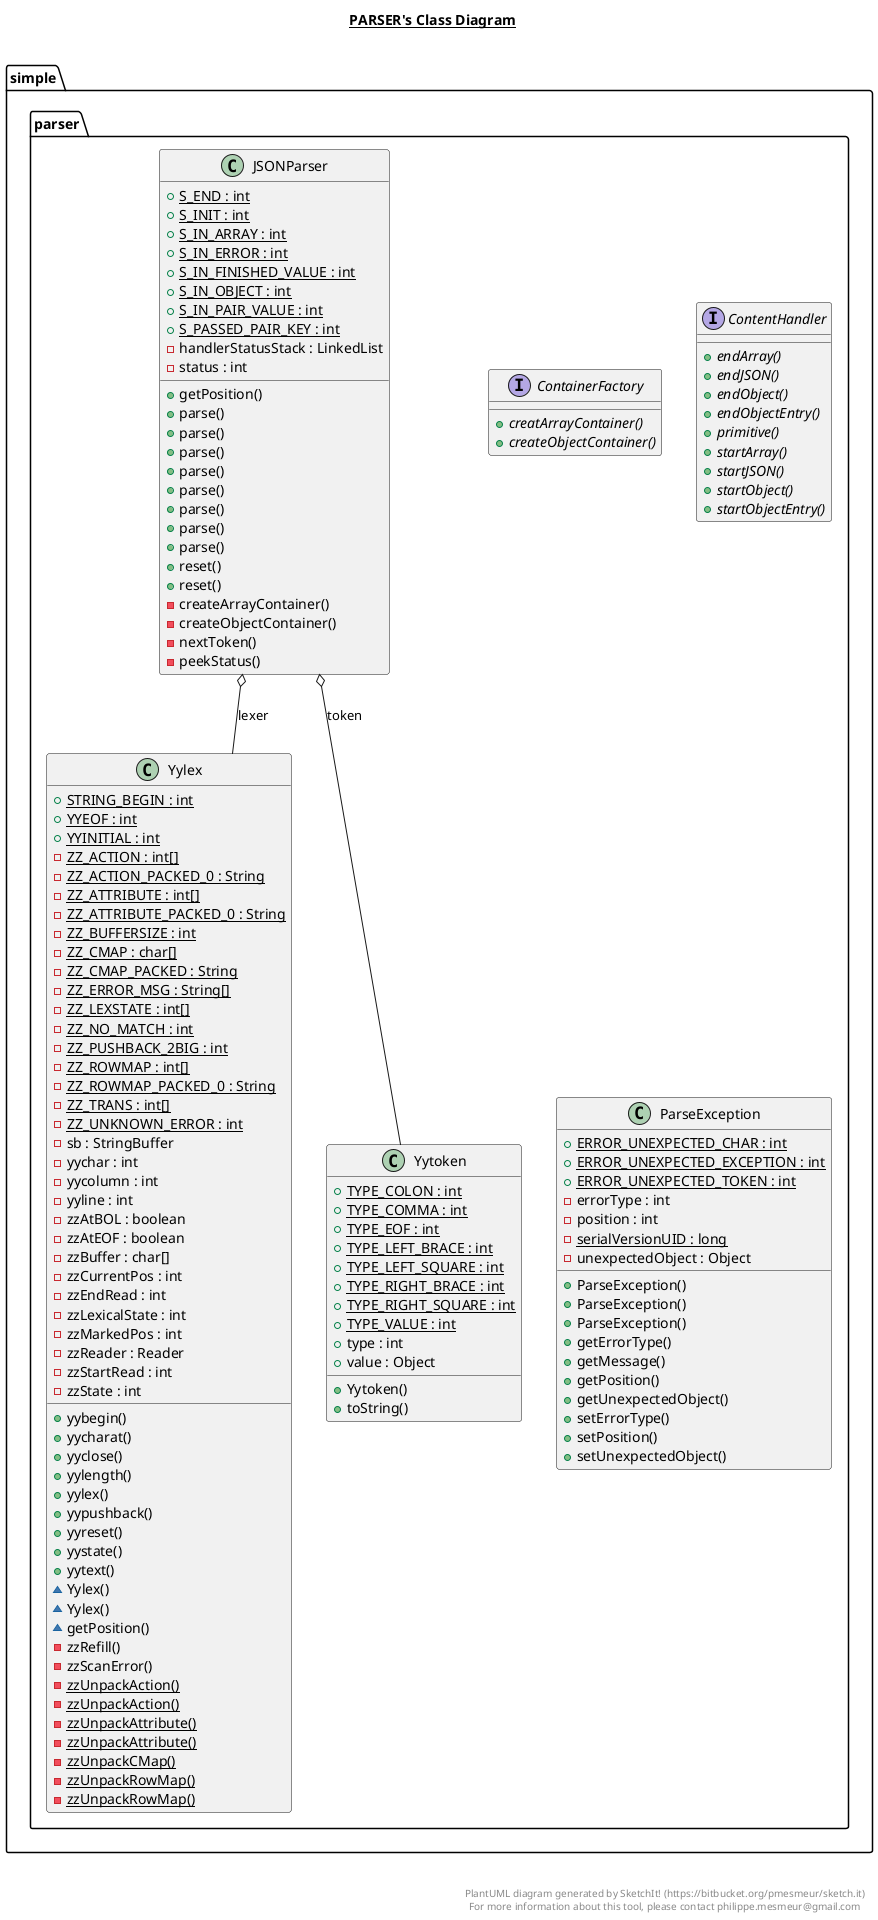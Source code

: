 @startuml

title __PARSER's Class Diagram__\n

  namespace simple {
    namespace parser {
      interface simple.parser.ContainerFactory {
          {abstract} + creatArrayContainer()
          {abstract} + createObjectContainer()
      }
    }
  }
  

  namespace simple {
    namespace parser {
      interface simple.parser.ContentHandler {
          {abstract} + endArray()
          {abstract} + endJSON()
          {abstract} + endObject()
          {abstract} + endObjectEntry()
          {abstract} + primitive()
          {abstract} + startArray()
          {abstract} + startJSON()
          {abstract} + startObject()
          {abstract} + startObjectEntry()
      }
    }
  }
  

  namespace simple {
    namespace parser {
      class simple.parser.JSONParser {
          {static} + S_END : int
          {static} + S_INIT : int
          {static} + S_IN_ARRAY : int
          {static} + S_IN_ERROR : int
          {static} + S_IN_FINISHED_VALUE : int
          {static} + S_IN_OBJECT : int
          {static} + S_IN_PAIR_VALUE : int
          {static} + S_PASSED_PAIR_KEY : int
          - handlerStatusStack : LinkedList
          - status : int
          + getPosition()
          + parse()
          + parse()
          + parse()
          + parse()
          + parse()
          + parse()
          + parse()
          + parse()
          + reset()
          + reset()
          - createArrayContainer()
          - createObjectContainer()
          - nextToken()
          - peekStatus()
      }
    }
  }
  

  namespace simple {
    namespace parser {
      class simple.parser.ParseException {
          {static} + ERROR_UNEXPECTED_CHAR : int
          {static} + ERROR_UNEXPECTED_EXCEPTION : int
          {static} + ERROR_UNEXPECTED_TOKEN : int
          - errorType : int
          - position : int
          {static} - serialVersionUID : long
          - unexpectedObject : Object
          + ParseException()
          + ParseException()
          + ParseException()
          + getErrorType()
          + getMessage()
          + getPosition()
          + getUnexpectedObject()
          + setErrorType()
          + setPosition()
          + setUnexpectedObject()
      }
    }
  }
  

  namespace simple {
    namespace parser {
      class simple.parser.Yylex {
          {static} + STRING_BEGIN : int
          {static} + YYEOF : int
          {static} + YYINITIAL : int
          {static} - ZZ_ACTION : int[]
          {static} - ZZ_ACTION_PACKED_0 : String
          {static} - ZZ_ATTRIBUTE : int[]
          {static} - ZZ_ATTRIBUTE_PACKED_0 : String
          {static} - ZZ_BUFFERSIZE : int
          {static} - ZZ_CMAP : char[]
          {static} - ZZ_CMAP_PACKED : String
          {static} - ZZ_ERROR_MSG : String[]
          {static} - ZZ_LEXSTATE : int[]
          {static} - ZZ_NO_MATCH : int
          {static} - ZZ_PUSHBACK_2BIG : int
          {static} - ZZ_ROWMAP : int[]
          {static} - ZZ_ROWMAP_PACKED_0 : String
          {static} - ZZ_TRANS : int[]
          {static} - ZZ_UNKNOWN_ERROR : int
          - sb : StringBuffer
          - yychar : int
          - yycolumn : int
          - yyline : int
          - zzAtBOL : boolean
          - zzAtEOF : boolean
          - zzBuffer : char[]
          - zzCurrentPos : int
          - zzEndRead : int
          - zzLexicalState : int
          - zzMarkedPos : int
          - zzReader : Reader
          - zzStartRead : int
          - zzState : int
          + yybegin()
          + yycharat()
          + yyclose()
          + yylength()
          + yylex()
          + yypushback()
          + yyreset()
          + yystate()
          + yytext()
          ~ Yylex()
          ~ Yylex()
          ~ getPosition()
          - zzRefill()
          - zzScanError()
          {static} - zzUnpackAction()
          {static} - zzUnpackAction()
          {static} - zzUnpackAttribute()
          {static} - zzUnpackAttribute()
          {static} - zzUnpackCMap()
          {static} - zzUnpackRowMap()
          {static} - zzUnpackRowMap()
      }
    }
  }
  

  namespace simple {
    namespace parser {
      class simple.parser.Yytoken {
          {static} + TYPE_COLON : int
          {static} + TYPE_COMMA : int
          {static} + TYPE_EOF : int
          {static} + TYPE_LEFT_BRACE : int
          {static} + TYPE_LEFT_SQUARE : int
          {static} + TYPE_RIGHT_BRACE : int
          {static} + TYPE_RIGHT_SQUARE : int
          {static} + TYPE_VALUE : int
          + type : int
          + value : Object
          + Yytoken()
          + toString()
      }
    }
  }
  

  simple.parser.JSONParser o-- simple.parser.Yylex : lexer
  simple.parser.JSONParser o-- simple.parser.Yytoken : token


right footer


PlantUML diagram generated by SketchIt! (https://bitbucket.org/pmesmeur/sketch.it)
For more information about this tool, please contact philippe.mesmeur@gmail.com
endfooter

@enduml
